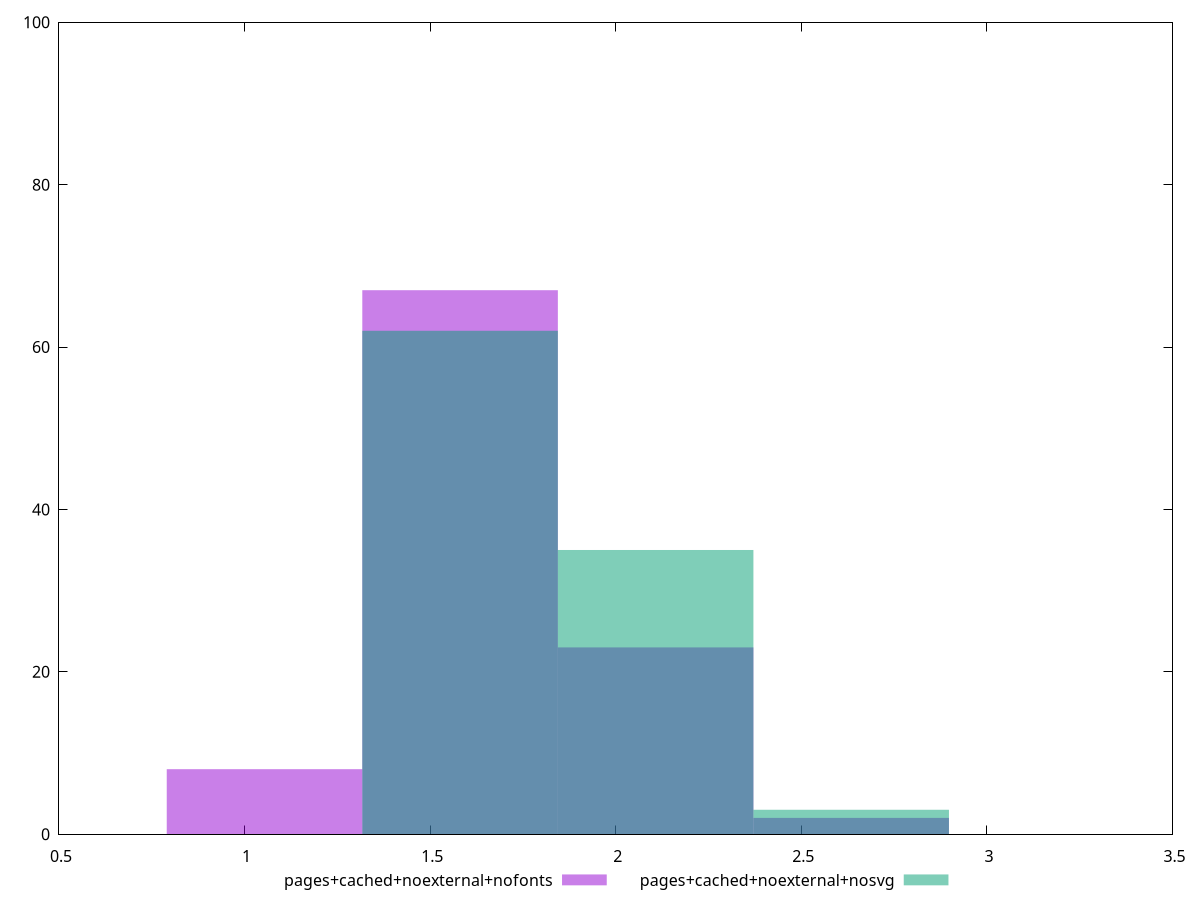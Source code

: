 reset
set terminal svg size 640, 500 enhanced background rgb 'white'
set output "reprap/server-response-time/comparison/histogram/6_vs_7.svg"

$pagesCachedNoexternalNofonts <<EOF
1.58058592236664 67
1.0537239482444267 8
2.1074478964888534 23
2.634309870611067 2
EOF

$pagesCachedNoexternalNosvg <<EOF
2.1074478964888534 35
1.58058592236664 62
2.634309870611067 3
EOF

set key outside below
set boxwidth 0.5268619741222134
set yrange [0:100]
set style fill transparent solid 0.5 noborder

plot \
  $pagesCachedNoexternalNofonts title "pages+cached+noexternal+nofonts" with boxes, \
  $pagesCachedNoexternalNosvg title "pages+cached+noexternal+nosvg" with boxes, \


reset